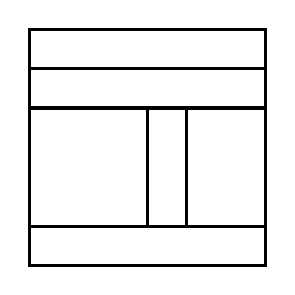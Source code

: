 \begin{tikzpicture}[very thick, scale=.5]
    \draw (0,5) rectangle (6,6);
    \draw (0,4) rectangle (6,5);
    \draw (0,1) rectangle (3,4);
    \draw (3,1) rectangle (4,4);
    \draw (4,1) rectangle (6,4);
    \draw (0,0) rectangle (6,1);
\end{tikzpicture}
